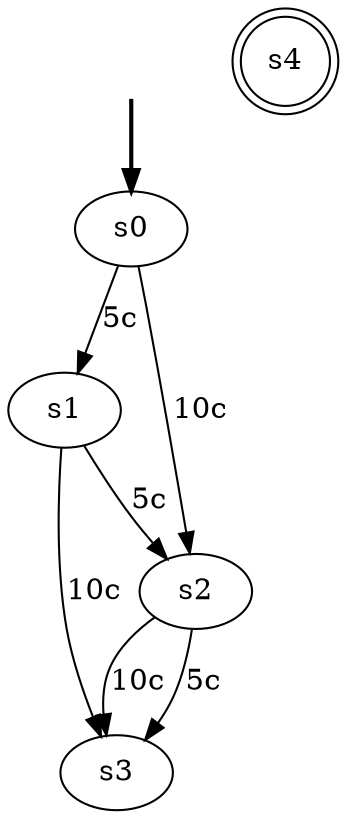 digraph{
    fake [style=invisible]
    s0 [root=true]

    fake -> s0 [style=bold]

    s1
    s2
    s3
    s4 [shape=doublecircle]

    s0 -> s1 [label="5c"]
    s0 -> s2 [label="10c"]
    s1 -> s2 [label="5c"]
    s1 -> s3 [label="10c"]
    s2 -> s3 [label="5c"]
    s2 -> s3 [label="10c"]
}